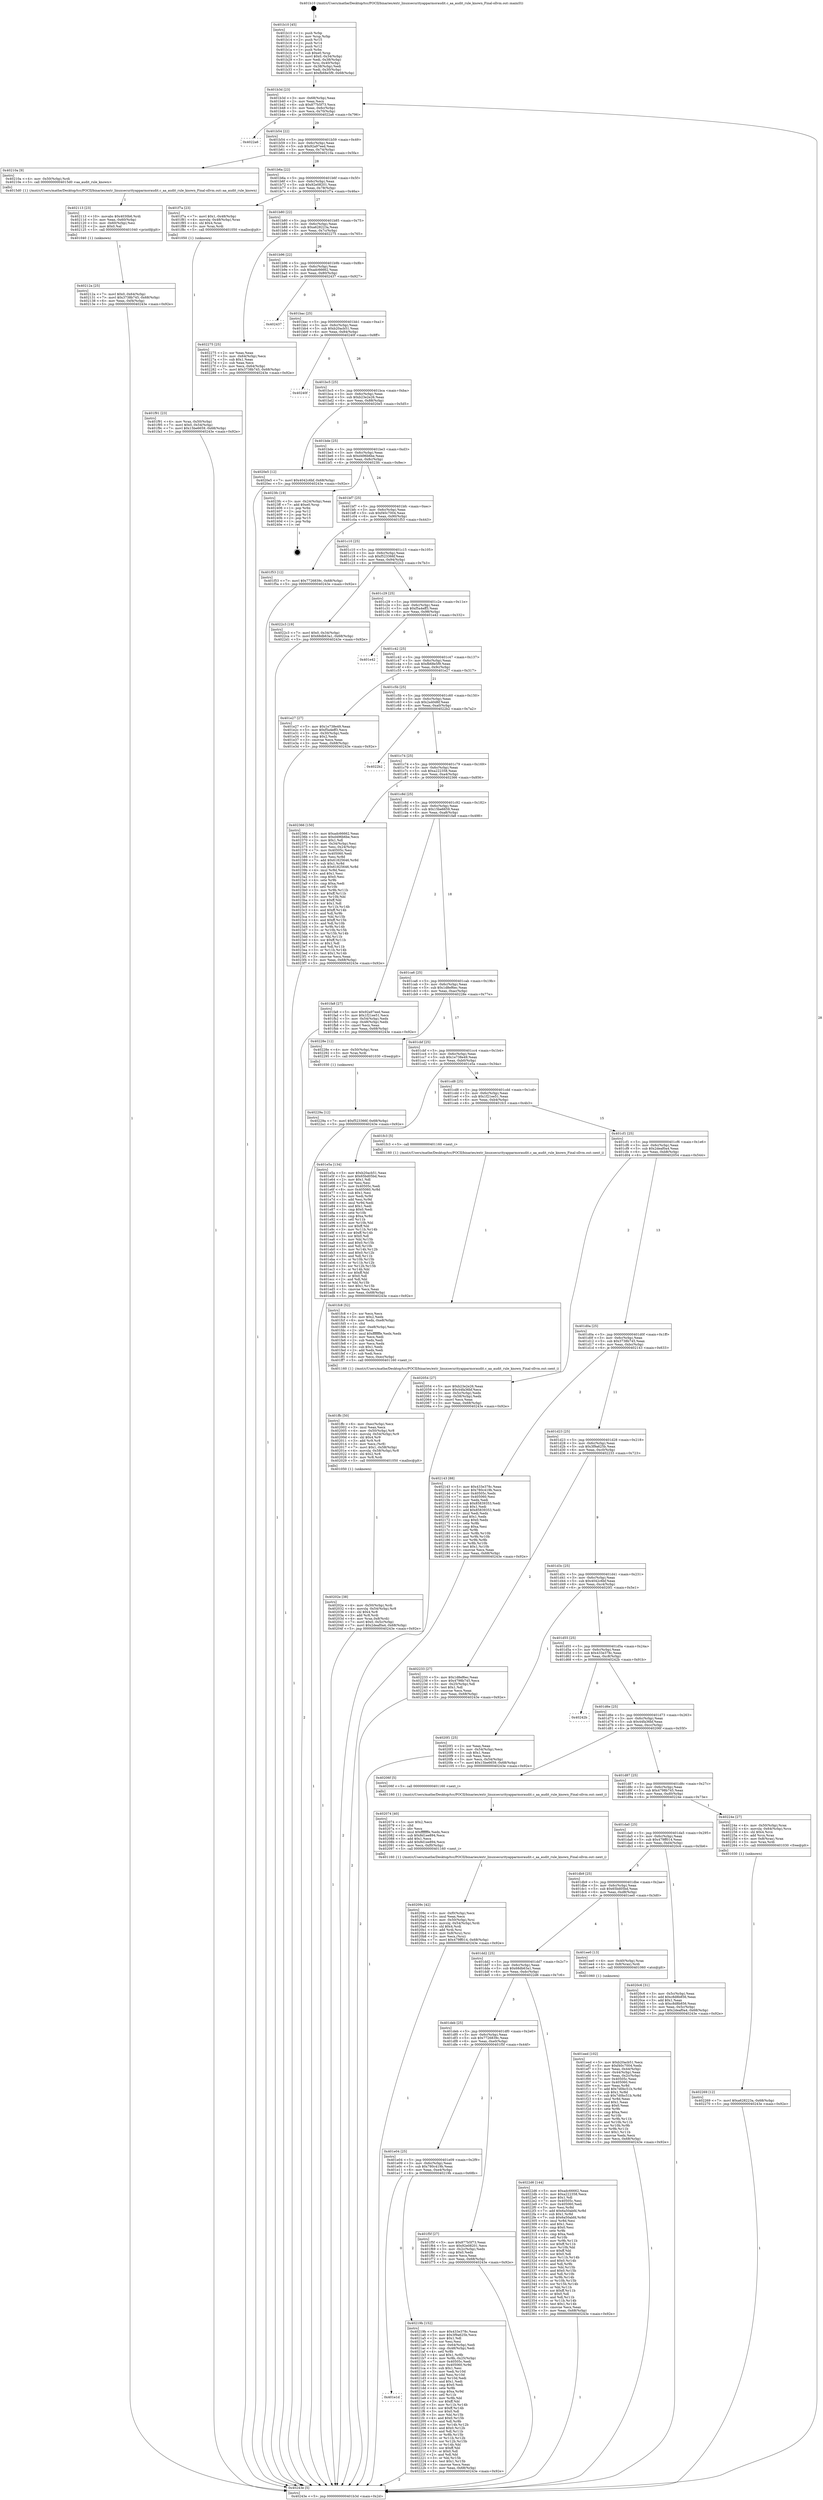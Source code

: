 digraph "0x401b10" {
  label = "0x401b10 (/mnt/c/Users/mathe/Desktop/tcc/POCII/binaries/extr_linuxsecurityapparmoraudit.c_aa_audit_rule_known_Final-ollvm.out::main(0))"
  labelloc = "t"
  node[shape=record]

  Entry [label="",width=0.3,height=0.3,shape=circle,fillcolor=black,style=filled]
  "0x401b3d" [label="{
     0x401b3d [23]\l
     | [instrs]\l
     &nbsp;&nbsp;0x401b3d \<+3\>: mov -0x68(%rbp),%eax\l
     &nbsp;&nbsp;0x401b40 \<+2\>: mov %eax,%ecx\l
     &nbsp;&nbsp;0x401b42 \<+6\>: sub $0x877b5f73,%ecx\l
     &nbsp;&nbsp;0x401b48 \<+3\>: mov %eax,-0x6c(%rbp)\l
     &nbsp;&nbsp;0x401b4b \<+3\>: mov %ecx,-0x70(%rbp)\l
     &nbsp;&nbsp;0x401b4e \<+6\>: je 00000000004022a6 \<main+0x796\>\l
  }"]
  "0x4022a6" [label="{
     0x4022a6\l
  }", style=dashed]
  "0x401b54" [label="{
     0x401b54 [22]\l
     | [instrs]\l
     &nbsp;&nbsp;0x401b54 \<+5\>: jmp 0000000000401b59 \<main+0x49\>\l
     &nbsp;&nbsp;0x401b59 \<+3\>: mov -0x6c(%rbp),%eax\l
     &nbsp;&nbsp;0x401b5c \<+5\>: sub $0x92a97eed,%eax\l
     &nbsp;&nbsp;0x401b61 \<+3\>: mov %eax,-0x74(%rbp)\l
     &nbsp;&nbsp;0x401b64 \<+6\>: je 000000000040210a \<main+0x5fa\>\l
  }"]
  Exit [label="",width=0.3,height=0.3,shape=circle,fillcolor=black,style=filled,peripheries=2]
  "0x40210a" [label="{
     0x40210a [9]\l
     | [instrs]\l
     &nbsp;&nbsp;0x40210a \<+4\>: mov -0x50(%rbp),%rdi\l
     &nbsp;&nbsp;0x40210e \<+5\>: call 00000000004015d0 \<aa_audit_rule_known\>\l
     | [calls]\l
     &nbsp;&nbsp;0x4015d0 \{1\} (/mnt/c/Users/mathe/Desktop/tcc/POCII/binaries/extr_linuxsecurityapparmoraudit.c_aa_audit_rule_known_Final-ollvm.out::aa_audit_rule_known)\l
  }"]
  "0x401b6a" [label="{
     0x401b6a [22]\l
     | [instrs]\l
     &nbsp;&nbsp;0x401b6a \<+5\>: jmp 0000000000401b6f \<main+0x5f\>\l
     &nbsp;&nbsp;0x401b6f \<+3\>: mov -0x6c(%rbp),%eax\l
     &nbsp;&nbsp;0x401b72 \<+5\>: sub $0x92e08201,%eax\l
     &nbsp;&nbsp;0x401b77 \<+3\>: mov %eax,-0x78(%rbp)\l
     &nbsp;&nbsp;0x401b7a \<+6\>: je 0000000000401f7a \<main+0x46a\>\l
  }"]
  "0x40229a" [label="{
     0x40229a [12]\l
     | [instrs]\l
     &nbsp;&nbsp;0x40229a \<+7\>: movl $0xf523366f,-0x68(%rbp)\l
     &nbsp;&nbsp;0x4022a1 \<+5\>: jmp 000000000040243e \<main+0x92e\>\l
  }"]
  "0x401f7a" [label="{
     0x401f7a [23]\l
     | [instrs]\l
     &nbsp;&nbsp;0x401f7a \<+7\>: movl $0x1,-0x48(%rbp)\l
     &nbsp;&nbsp;0x401f81 \<+4\>: movslq -0x48(%rbp),%rax\l
     &nbsp;&nbsp;0x401f85 \<+4\>: shl $0x4,%rax\l
     &nbsp;&nbsp;0x401f89 \<+3\>: mov %rax,%rdi\l
     &nbsp;&nbsp;0x401f8c \<+5\>: call 0000000000401050 \<malloc@plt\>\l
     | [calls]\l
     &nbsp;&nbsp;0x401050 \{1\} (unknown)\l
  }"]
  "0x401b80" [label="{
     0x401b80 [22]\l
     | [instrs]\l
     &nbsp;&nbsp;0x401b80 \<+5\>: jmp 0000000000401b85 \<main+0x75\>\l
     &nbsp;&nbsp;0x401b85 \<+3\>: mov -0x6c(%rbp),%eax\l
     &nbsp;&nbsp;0x401b88 \<+5\>: sub $0xa628223a,%eax\l
     &nbsp;&nbsp;0x401b8d \<+3\>: mov %eax,-0x7c(%rbp)\l
     &nbsp;&nbsp;0x401b90 \<+6\>: je 0000000000402275 \<main+0x765\>\l
  }"]
  "0x402269" [label="{
     0x402269 [12]\l
     | [instrs]\l
     &nbsp;&nbsp;0x402269 \<+7\>: movl $0xa628223a,-0x68(%rbp)\l
     &nbsp;&nbsp;0x402270 \<+5\>: jmp 000000000040243e \<main+0x92e\>\l
  }"]
  "0x402275" [label="{
     0x402275 [25]\l
     | [instrs]\l
     &nbsp;&nbsp;0x402275 \<+2\>: xor %eax,%eax\l
     &nbsp;&nbsp;0x402277 \<+3\>: mov -0x64(%rbp),%ecx\l
     &nbsp;&nbsp;0x40227a \<+3\>: sub $0x1,%eax\l
     &nbsp;&nbsp;0x40227d \<+2\>: sub %eax,%ecx\l
     &nbsp;&nbsp;0x40227f \<+3\>: mov %ecx,-0x64(%rbp)\l
     &nbsp;&nbsp;0x402282 \<+7\>: movl $0x3738b745,-0x68(%rbp)\l
     &nbsp;&nbsp;0x402289 \<+5\>: jmp 000000000040243e \<main+0x92e\>\l
  }"]
  "0x401b96" [label="{
     0x401b96 [22]\l
     | [instrs]\l
     &nbsp;&nbsp;0x401b96 \<+5\>: jmp 0000000000401b9b \<main+0x8b\>\l
     &nbsp;&nbsp;0x401b9b \<+3\>: mov -0x6c(%rbp),%eax\l
     &nbsp;&nbsp;0x401b9e \<+5\>: sub $0xadc66662,%eax\l
     &nbsp;&nbsp;0x401ba3 \<+3\>: mov %eax,-0x80(%rbp)\l
     &nbsp;&nbsp;0x401ba6 \<+6\>: je 0000000000402437 \<main+0x927\>\l
  }"]
  "0x401e1d" [label="{
     0x401e1d\l
  }", style=dashed]
  "0x402437" [label="{
     0x402437\l
  }", style=dashed]
  "0x401bac" [label="{
     0x401bac [25]\l
     | [instrs]\l
     &nbsp;&nbsp;0x401bac \<+5\>: jmp 0000000000401bb1 \<main+0xa1\>\l
     &nbsp;&nbsp;0x401bb1 \<+3\>: mov -0x6c(%rbp),%eax\l
     &nbsp;&nbsp;0x401bb4 \<+5\>: sub $0xb20acb51,%eax\l
     &nbsp;&nbsp;0x401bb9 \<+6\>: mov %eax,-0x84(%rbp)\l
     &nbsp;&nbsp;0x401bbf \<+6\>: je 000000000040240f \<main+0x8ff\>\l
  }"]
  "0x40219b" [label="{
     0x40219b [152]\l
     | [instrs]\l
     &nbsp;&nbsp;0x40219b \<+5\>: mov $0x433e378c,%eax\l
     &nbsp;&nbsp;0x4021a0 \<+5\>: mov $0x3f9a625b,%ecx\l
     &nbsp;&nbsp;0x4021a5 \<+2\>: mov $0x1,%dl\l
     &nbsp;&nbsp;0x4021a7 \<+2\>: xor %esi,%esi\l
     &nbsp;&nbsp;0x4021a9 \<+3\>: mov -0x64(%rbp),%edi\l
     &nbsp;&nbsp;0x4021ac \<+3\>: cmp -0x48(%rbp),%edi\l
     &nbsp;&nbsp;0x4021af \<+4\>: setl %r8b\l
     &nbsp;&nbsp;0x4021b3 \<+4\>: and $0x1,%r8b\l
     &nbsp;&nbsp;0x4021b7 \<+4\>: mov %r8b,-0x25(%rbp)\l
     &nbsp;&nbsp;0x4021bb \<+7\>: mov 0x40505c,%edi\l
     &nbsp;&nbsp;0x4021c2 \<+8\>: mov 0x405060,%r9d\l
     &nbsp;&nbsp;0x4021ca \<+3\>: sub $0x1,%esi\l
     &nbsp;&nbsp;0x4021cd \<+3\>: mov %edi,%r10d\l
     &nbsp;&nbsp;0x4021d0 \<+3\>: add %esi,%r10d\l
     &nbsp;&nbsp;0x4021d3 \<+4\>: imul %r10d,%edi\l
     &nbsp;&nbsp;0x4021d7 \<+3\>: and $0x1,%edi\l
     &nbsp;&nbsp;0x4021da \<+3\>: cmp $0x0,%edi\l
     &nbsp;&nbsp;0x4021dd \<+4\>: sete %r8b\l
     &nbsp;&nbsp;0x4021e1 \<+4\>: cmp $0xa,%r9d\l
     &nbsp;&nbsp;0x4021e5 \<+4\>: setl %r11b\l
     &nbsp;&nbsp;0x4021e9 \<+3\>: mov %r8b,%bl\l
     &nbsp;&nbsp;0x4021ec \<+3\>: xor $0xff,%bl\l
     &nbsp;&nbsp;0x4021ef \<+3\>: mov %r11b,%r14b\l
     &nbsp;&nbsp;0x4021f2 \<+4\>: xor $0xff,%r14b\l
     &nbsp;&nbsp;0x4021f6 \<+3\>: xor $0x0,%dl\l
     &nbsp;&nbsp;0x4021f9 \<+3\>: mov %bl,%r15b\l
     &nbsp;&nbsp;0x4021fc \<+4\>: and $0x0,%r15b\l
     &nbsp;&nbsp;0x402200 \<+3\>: and %dl,%r8b\l
     &nbsp;&nbsp;0x402203 \<+3\>: mov %r14b,%r12b\l
     &nbsp;&nbsp;0x402206 \<+4\>: and $0x0,%r12b\l
     &nbsp;&nbsp;0x40220a \<+3\>: and %dl,%r11b\l
     &nbsp;&nbsp;0x40220d \<+3\>: or %r8b,%r15b\l
     &nbsp;&nbsp;0x402210 \<+3\>: or %r11b,%r12b\l
     &nbsp;&nbsp;0x402213 \<+3\>: xor %r12b,%r15b\l
     &nbsp;&nbsp;0x402216 \<+3\>: or %r14b,%bl\l
     &nbsp;&nbsp;0x402219 \<+3\>: xor $0xff,%bl\l
     &nbsp;&nbsp;0x40221c \<+3\>: or $0x0,%dl\l
     &nbsp;&nbsp;0x40221f \<+2\>: and %dl,%bl\l
     &nbsp;&nbsp;0x402221 \<+3\>: or %bl,%r15b\l
     &nbsp;&nbsp;0x402224 \<+4\>: test $0x1,%r15b\l
     &nbsp;&nbsp;0x402228 \<+3\>: cmovne %ecx,%eax\l
     &nbsp;&nbsp;0x40222b \<+3\>: mov %eax,-0x68(%rbp)\l
     &nbsp;&nbsp;0x40222e \<+5\>: jmp 000000000040243e \<main+0x92e\>\l
  }"]
  "0x40240f" [label="{
     0x40240f\l
  }", style=dashed]
  "0x401bc5" [label="{
     0x401bc5 [25]\l
     | [instrs]\l
     &nbsp;&nbsp;0x401bc5 \<+5\>: jmp 0000000000401bca \<main+0xba\>\l
     &nbsp;&nbsp;0x401bca \<+3\>: mov -0x6c(%rbp),%eax\l
     &nbsp;&nbsp;0x401bcd \<+5\>: sub $0xb23e2e26,%eax\l
     &nbsp;&nbsp;0x401bd2 \<+6\>: mov %eax,-0x88(%rbp)\l
     &nbsp;&nbsp;0x401bd8 \<+6\>: je 00000000004020e5 \<main+0x5d5\>\l
  }"]
  "0x40212a" [label="{
     0x40212a [25]\l
     | [instrs]\l
     &nbsp;&nbsp;0x40212a \<+7\>: movl $0x0,-0x64(%rbp)\l
     &nbsp;&nbsp;0x402131 \<+7\>: movl $0x3738b745,-0x68(%rbp)\l
     &nbsp;&nbsp;0x402138 \<+6\>: mov %eax,-0xf4(%rbp)\l
     &nbsp;&nbsp;0x40213e \<+5\>: jmp 000000000040243e \<main+0x92e\>\l
  }"]
  "0x4020e5" [label="{
     0x4020e5 [12]\l
     | [instrs]\l
     &nbsp;&nbsp;0x4020e5 \<+7\>: movl $0x4042c6bf,-0x68(%rbp)\l
     &nbsp;&nbsp;0x4020ec \<+5\>: jmp 000000000040243e \<main+0x92e\>\l
  }"]
  "0x401bde" [label="{
     0x401bde [25]\l
     | [instrs]\l
     &nbsp;&nbsp;0x401bde \<+5\>: jmp 0000000000401be3 \<main+0xd3\>\l
     &nbsp;&nbsp;0x401be3 \<+3\>: mov -0x6c(%rbp),%eax\l
     &nbsp;&nbsp;0x401be6 \<+5\>: sub $0xd496b6be,%eax\l
     &nbsp;&nbsp;0x401beb \<+6\>: mov %eax,-0x8c(%rbp)\l
     &nbsp;&nbsp;0x401bf1 \<+6\>: je 00000000004023fc \<main+0x8ec\>\l
  }"]
  "0x402113" [label="{
     0x402113 [23]\l
     | [instrs]\l
     &nbsp;&nbsp;0x402113 \<+10\>: movabs $0x4030b6,%rdi\l
     &nbsp;&nbsp;0x40211d \<+3\>: mov %eax,-0x60(%rbp)\l
     &nbsp;&nbsp;0x402120 \<+3\>: mov -0x60(%rbp),%esi\l
     &nbsp;&nbsp;0x402123 \<+2\>: mov $0x0,%al\l
     &nbsp;&nbsp;0x402125 \<+5\>: call 0000000000401040 \<printf@plt\>\l
     | [calls]\l
     &nbsp;&nbsp;0x401040 \{1\} (unknown)\l
  }"]
  "0x4023fc" [label="{
     0x4023fc [19]\l
     | [instrs]\l
     &nbsp;&nbsp;0x4023fc \<+3\>: mov -0x24(%rbp),%eax\l
     &nbsp;&nbsp;0x4023ff \<+7\>: add $0xe0,%rsp\l
     &nbsp;&nbsp;0x402406 \<+1\>: pop %rbx\l
     &nbsp;&nbsp;0x402407 \<+2\>: pop %r12\l
     &nbsp;&nbsp;0x402409 \<+2\>: pop %r14\l
     &nbsp;&nbsp;0x40240b \<+2\>: pop %r15\l
     &nbsp;&nbsp;0x40240d \<+1\>: pop %rbp\l
     &nbsp;&nbsp;0x40240e \<+1\>: ret\l
  }"]
  "0x401bf7" [label="{
     0x401bf7 [25]\l
     | [instrs]\l
     &nbsp;&nbsp;0x401bf7 \<+5\>: jmp 0000000000401bfc \<main+0xec\>\l
     &nbsp;&nbsp;0x401bfc \<+3\>: mov -0x6c(%rbp),%eax\l
     &nbsp;&nbsp;0x401bff \<+5\>: sub $0xf40c7004,%eax\l
     &nbsp;&nbsp;0x401c04 \<+6\>: mov %eax,-0x90(%rbp)\l
     &nbsp;&nbsp;0x401c0a \<+6\>: je 0000000000401f53 \<main+0x443\>\l
  }"]
  "0x40209c" [label="{
     0x40209c [42]\l
     | [instrs]\l
     &nbsp;&nbsp;0x40209c \<+6\>: mov -0xf0(%rbp),%ecx\l
     &nbsp;&nbsp;0x4020a2 \<+3\>: imul %eax,%ecx\l
     &nbsp;&nbsp;0x4020a5 \<+4\>: mov -0x50(%rbp),%rsi\l
     &nbsp;&nbsp;0x4020a9 \<+4\>: movslq -0x54(%rbp),%rdi\l
     &nbsp;&nbsp;0x4020ad \<+4\>: shl $0x4,%rdi\l
     &nbsp;&nbsp;0x4020b1 \<+3\>: add %rdi,%rsi\l
     &nbsp;&nbsp;0x4020b4 \<+4\>: mov 0x8(%rsi),%rsi\l
     &nbsp;&nbsp;0x4020b8 \<+2\>: mov %ecx,(%rsi)\l
     &nbsp;&nbsp;0x4020ba \<+7\>: movl $0x479ff014,-0x68(%rbp)\l
     &nbsp;&nbsp;0x4020c1 \<+5\>: jmp 000000000040243e \<main+0x92e\>\l
  }"]
  "0x401f53" [label="{
     0x401f53 [12]\l
     | [instrs]\l
     &nbsp;&nbsp;0x401f53 \<+7\>: movl $0x7726839c,-0x68(%rbp)\l
     &nbsp;&nbsp;0x401f5a \<+5\>: jmp 000000000040243e \<main+0x92e\>\l
  }"]
  "0x401c10" [label="{
     0x401c10 [25]\l
     | [instrs]\l
     &nbsp;&nbsp;0x401c10 \<+5\>: jmp 0000000000401c15 \<main+0x105\>\l
     &nbsp;&nbsp;0x401c15 \<+3\>: mov -0x6c(%rbp),%eax\l
     &nbsp;&nbsp;0x401c18 \<+5\>: sub $0xf523366f,%eax\l
     &nbsp;&nbsp;0x401c1d \<+6\>: mov %eax,-0x94(%rbp)\l
     &nbsp;&nbsp;0x401c23 \<+6\>: je 00000000004022c3 \<main+0x7b3\>\l
  }"]
  "0x402074" [label="{
     0x402074 [40]\l
     | [instrs]\l
     &nbsp;&nbsp;0x402074 \<+5\>: mov $0x2,%ecx\l
     &nbsp;&nbsp;0x402079 \<+1\>: cltd\l
     &nbsp;&nbsp;0x40207a \<+2\>: idiv %ecx\l
     &nbsp;&nbsp;0x40207c \<+6\>: imul $0xfffffffe,%edx,%ecx\l
     &nbsp;&nbsp;0x402082 \<+6\>: sub $0x8d1ee894,%ecx\l
     &nbsp;&nbsp;0x402088 \<+3\>: add $0x1,%ecx\l
     &nbsp;&nbsp;0x40208b \<+6\>: add $0x8d1ee894,%ecx\l
     &nbsp;&nbsp;0x402091 \<+6\>: mov %ecx,-0xf0(%rbp)\l
     &nbsp;&nbsp;0x402097 \<+5\>: call 0000000000401160 \<next_i\>\l
     | [calls]\l
     &nbsp;&nbsp;0x401160 \{1\} (/mnt/c/Users/mathe/Desktop/tcc/POCII/binaries/extr_linuxsecurityapparmoraudit.c_aa_audit_rule_known_Final-ollvm.out::next_i)\l
  }"]
  "0x4022c3" [label="{
     0x4022c3 [19]\l
     | [instrs]\l
     &nbsp;&nbsp;0x4022c3 \<+7\>: movl $0x0,-0x34(%rbp)\l
     &nbsp;&nbsp;0x4022ca \<+7\>: movl $0x68db63a1,-0x68(%rbp)\l
     &nbsp;&nbsp;0x4022d1 \<+5\>: jmp 000000000040243e \<main+0x92e\>\l
  }"]
  "0x401c29" [label="{
     0x401c29 [25]\l
     | [instrs]\l
     &nbsp;&nbsp;0x401c29 \<+5\>: jmp 0000000000401c2e \<main+0x11e\>\l
     &nbsp;&nbsp;0x401c2e \<+3\>: mov -0x6c(%rbp),%eax\l
     &nbsp;&nbsp;0x401c31 \<+5\>: sub $0xf5a4eff3,%eax\l
     &nbsp;&nbsp;0x401c36 \<+6\>: mov %eax,-0x98(%rbp)\l
     &nbsp;&nbsp;0x401c3c \<+6\>: je 0000000000401e42 \<main+0x332\>\l
  }"]
  "0x40202e" [label="{
     0x40202e [38]\l
     | [instrs]\l
     &nbsp;&nbsp;0x40202e \<+4\>: mov -0x50(%rbp),%rdi\l
     &nbsp;&nbsp;0x402032 \<+4\>: movslq -0x54(%rbp),%r8\l
     &nbsp;&nbsp;0x402036 \<+4\>: shl $0x4,%r8\l
     &nbsp;&nbsp;0x40203a \<+3\>: add %r8,%rdi\l
     &nbsp;&nbsp;0x40203d \<+4\>: mov %rax,0x8(%rdi)\l
     &nbsp;&nbsp;0x402041 \<+7\>: movl $0x0,-0x5c(%rbp)\l
     &nbsp;&nbsp;0x402048 \<+7\>: movl $0x2deaf0a4,-0x68(%rbp)\l
     &nbsp;&nbsp;0x40204f \<+5\>: jmp 000000000040243e \<main+0x92e\>\l
  }"]
  "0x401e42" [label="{
     0x401e42\l
  }", style=dashed]
  "0x401c42" [label="{
     0x401c42 [25]\l
     | [instrs]\l
     &nbsp;&nbsp;0x401c42 \<+5\>: jmp 0000000000401c47 \<main+0x137\>\l
     &nbsp;&nbsp;0x401c47 \<+3\>: mov -0x6c(%rbp),%eax\l
     &nbsp;&nbsp;0x401c4a \<+5\>: sub $0xfb68e5f9,%eax\l
     &nbsp;&nbsp;0x401c4f \<+6\>: mov %eax,-0x9c(%rbp)\l
     &nbsp;&nbsp;0x401c55 \<+6\>: je 0000000000401e27 \<main+0x317\>\l
  }"]
  "0x401ffc" [label="{
     0x401ffc [50]\l
     | [instrs]\l
     &nbsp;&nbsp;0x401ffc \<+6\>: mov -0xec(%rbp),%ecx\l
     &nbsp;&nbsp;0x402002 \<+3\>: imul %eax,%ecx\l
     &nbsp;&nbsp;0x402005 \<+4\>: mov -0x50(%rbp),%r8\l
     &nbsp;&nbsp;0x402009 \<+4\>: movslq -0x54(%rbp),%r9\l
     &nbsp;&nbsp;0x40200d \<+4\>: shl $0x4,%r9\l
     &nbsp;&nbsp;0x402011 \<+3\>: add %r9,%r8\l
     &nbsp;&nbsp;0x402014 \<+3\>: mov %ecx,(%r8)\l
     &nbsp;&nbsp;0x402017 \<+7\>: movl $0x1,-0x58(%rbp)\l
     &nbsp;&nbsp;0x40201e \<+4\>: movslq -0x58(%rbp),%r8\l
     &nbsp;&nbsp;0x402022 \<+4\>: shl $0x2,%r8\l
     &nbsp;&nbsp;0x402026 \<+3\>: mov %r8,%rdi\l
     &nbsp;&nbsp;0x402029 \<+5\>: call 0000000000401050 \<malloc@plt\>\l
     | [calls]\l
     &nbsp;&nbsp;0x401050 \{1\} (unknown)\l
  }"]
  "0x401e27" [label="{
     0x401e27 [27]\l
     | [instrs]\l
     &nbsp;&nbsp;0x401e27 \<+5\>: mov $0x1e738e49,%eax\l
     &nbsp;&nbsp;0x401e2c \<+5\>: mov $0xf5a4eff3,%ecx\l
     &nbsp;&nbsp;0x401e31 \<+3\>: mov -0x30(%rbp),%edx\l
     &nbsp;&nbsp;0x401e34 \<+3\>: cmp $0x2,%edx\l
     &nbsp;&nbsp;0x401e37 \<+3\>: cmovne %ecx,%eax\l
     &nbsp;&nbsp;0x401e3a \<+3\>: mov %eax,-0x68(%rbp)\l
     &nbsp;&nbsp;0x401e3d \<+5\>: jmp 000000000040243e \<main+0x92e\>\l
  }"]
  "0x401c5b" [label="{
     0x401c5b [25]\l
     | [instrs]\l
     &nbsp;&nbsp;0x401c5b \<+5\>: jmp 0000000000401c60 \<main+0x150\>\l
     &nbsp;&nbsp;0x401c60 \<+3\>: mov -0x6c(%rbp),%eax\l
     &nbsp;&nbsp;0x401c63 \<+5\>: sub $0x2a40d6f,%eax\l
     &nbsp;&nbsp;0x401c68 \<+6\>: mov %eax,-0xa0(%rbp)\l
     &nbsp;&nbsp;0x401c6e \<+6\>: je 00000000004022b2 \<main+0x7a2\>\l
  }"]
  "0x40243e" [label="{
     0x40243e [5]\l
     | [instrs]\l
     &nbsp;&nbsp;0x40243e \<+5\>: jmp 0000000000401b3d \<main+0x2d\>\l
  }"]
  "0x401b10" [label="{
     0x401b10 [45]\l
     | [instrs]\l
     &nbsp;&nbsp;0x401b10 \<+1\>: push %rbp\l
     &nbsp;&nbsp;0x401b11 \<+3\>: mov %rsp,%rbp\l
     &nbsp;&nbsp;0x401b14 \<+2\>: push %r15\l
     &nbsp;&nbsp;0x401b16 \<+2\>: push %r14\l
     &nbsp;&nbsp;0x401b18 \<+2\>: push %r12\l
     &nbsp;&nbsp;0x401b1a \<+1\>: push %rbx\l
     &nbsp;&nbsp;0x401b1b \<+7\>: sub $0xe0,%rsp\l
     &nbsp;&nbsp;0x401b22 \<+7\>: movl $0x0,-0x34(%rbp)\l
     &nbsp;&nbsp;0x401b29 \<+3\>: mov %edi,-0x38(%rbp)\l
     &nbsp;&nbsp;0x401b2c \<+4\>: mov %rsi,-0x40(%rbp)\l
     &nbsp;&nbsp;0x401b30 \<+3\>: mov -0x38(%rbp),%edi\l
     &nbsp;&nbsp;0x401b33 \<+3\>: mov %edi,-0x30(%rbp)\l
     &nbsp;&nbsp;0x401b36 \<+7\>: movl $0xfb68e5f9,-0x68(%rbp)\l
  }"]
  "0x401fc8" [label="{
     0x401fc8 [52]\l
     | [instrs]\l
     &nbsp;&nbsp;0x401fc8 \<+2\>: xor %ecx,%ecx\l
     &nbsp;&nbsp;0x401fca \<+5\>: mov $0x2,%edx\l
     &nbsp;&nbsp;0x401fcf \<+6\>: mov %edx,-0xe8(%rbp)\l
     &nbsp;&nbsp;0x401fd5 \<+1\>: cltd\l
     &nbsp;&nbsp;0x401fd6 \<+6\>: mov -0xe8(%rbp),%esi\l
     &nbsp;&nbsp;0x401fdc \<+2\>: idiv %esi\l
     &nbsp;&nbsp;0x401fde \<+6\>: imul $0xfffffffe,%edx,%edx\l
     &nbsp;&nbsp;0x401fe4 \<+2\>: mov %ecx,%edi\l
     &nbsp;&nbsp;0x401fe6 \<+2\>: sub %edx,%edi\l
     &nbsp;&nbsp;0x401fe8 \<+2\>: mov %ecx,%edx\l
     &nbsp;&nbsp;0x401fea \<+3\>: sub $0x1,%edx\l
     &nbsp;&nbsp;0x401fed \<+2\>: add %edx,%edi\l
     &nbsp;&nbsp;0x401fef \<+2\>: sub %edi,%ecx\l
     &nbsp;&nbsp;0x401ff1 \<+6\>: mov %ecx,-0xec(%rbp)\l
     &nbsp;&nbsp;0x401ff7 \<+5\>: call 0000000000401160 \<next_i\>\l
     | [calls]\l
     &nbsp;&nbsp;0x401160 \{1\} (/mnt/c/Users/mathe/Desktop/tcc/POCII/binaries/extr_linuxsecurityapparmoraudit.c_aa_audit_rule_known_Final-ollvm.out::next_i)\l
  }"]
  "0x4022b2" [label="{
     0x4022b2\l
  }", style=dashed]
  "0x401c74" [label="{
     0x401c74 [25]\l
     | [instrs]\l
     &nbsp;&nbsp;0x401c74 \<+5\>: jmp 0000000000401c79 \<main+0x169\>\l
     &nbsp;&nbsp;0x401c79 \<+3\>: mov -0x6c(%rbp),%eax\l
     &nbsp;&nbsp;0x401c7c \<+5\>: sub $0xa222358,%eax\l
     &nbsp;&nbsp;0x401c81 \<+6\>: mov %eax,-0xa4(%rbp)\l
     &nbsp;&nbsp;0x401c87 \<+6\>: je 0000000000402366 \<main+0x856\>\l
  }"]
  "0x401f91" [label="{
     0x401f91 [23]\l
     | [instrs]\l
     &nbsp;&nbsp;0x401f91 \<+4\>: mov %rax,-0x50(%rbp)\l
     &nbsp;&nbsp;0x401f95 \<+7\>: movl $0x0,-0x54(%rbp)\l
     &nbsp;&nbsp;0x401f9c \<+7\>: movl $0x15be6659,-0x68(%rbp)\l
     &nbsp;&nbsp;0x401fa3 \<+5\>: jmp 000000000040243e \<main+0x92e\>\l
  }"]
  "0x402366" [label="{
     0x402366 [150]\l
     | [instrs]\l
     &nbsp;&nbsp;0x402366 \<+5\>: mov $0xadc66662,%eax\l
     &nbsp;&nbsp;0x40236b \<+5\>: mov $0xd496b6be,%ecx\l
     &nbsp;&nbsp;0x402370 \<+2\>: mov $0x1,%dl\l
     &nbsp;&nbsp;0x402372 \<+3\>: mov -0x34(%rbp),%esi\l
     &nbsp;&nbsp;0x402375 \<+3\>: mov %esi,-0x24(%rbp)\l
     &nbsp;&nbsp;0x402378 \<+7\>: mov 0x40505c,%esi\l
     &nbsp;&nbsp;0x40237f \<+7\>: mov 0x405060,%edi\l
     &nbsp;&nbsp;0x402386 \<+3\>: mov %esi,%r8d\l
     &nbsp;&nbsp;0x402389 \<+7\>: add $0x61825646,%r8d\l
     &nbsp;&nbsp;0x402390 \<+4\>: sub $0x1,%r8d\l
     &nbsp;&nbsp;0x402394 \<+7\>: sub $0x61825646,%r8d\l
     &nbsp;&nbsp;0x40239b \<+4\>: imul %r8d,%esi\l
     &nbsp;&nbsp;0x40239f \<+3\>: and $0x1,%esi\l
     &nbsp;&nbsp;0x4023a2 \<+3\>: cmp $0x0,%esi\l
     &nbsp;&nbsp;0x4023a5 \<+4\>: sete %r9b\l
     &nbsp;&nbsp;0x4023a9 \<+3\>: cmp $0xa,%edi\l
     &nbsp;&nbsp;0x4023ac \<+4\>: setl %r10b\l
     &nbsp;&nbsp;0x4023b0 \<+3\>: mov %r9b,%r11b\l
     &nbsp;&nbsp;0x4023b3 \<+4\>: xor $0xff,%r11b\l
     &nbsp;&nbsp;0x4023b7 \<+3\>: mov %r10b,%bl\l
     &nbsp;&nbsp;0x4023ba \<+3\>: xor $0xff,%bl\l
     &nbsp;&nbsp;0x4023bd \<+3\>: xor $0x1,%dl\l
     &nbsp;&nbsp;0x4023c0 \<+3\>: mov %r11b,%r14b\l
     &nbsp;&nbsp;0x4023c3 \<+4\>: and $0xff,%r14b\l
     &nbsp;&nbsp;0x4023c7 \<+3\>: and %dl,%r9b\l
     &nbsp;&nbsp;0x4023ca \<+3\>: mov %bl,%r15b\l
     &nbsp;&nbsp;0x4023cd \<+4\>: and $0xff,%r15b\l
     &nbsp;&nbsp;0x4023d1 \<+3\>: and %dl,%r10b\l
     &nbsp;&nbsp;0x4023d4 \<+3\>: or %r9b,%r14b\l
     &nbsp;&nbsp;0x4023d7 \<+3\>: or %r10b,%r15b\l
     &nbsp;&nbsp;0x4023da \<+3\>: xor %r15b,%r14b\l
     &nbsp;&nbsp;0x4023dd \<+3\>: or %bl,%r11b\l
     &nbsp;&nbsp;0x4023e0 \<+4\>: xor $0xff,%r11b\l
     &nbsp;&nbsp;0x4023e4 \<+3\>: or $0x1,%dl\l
     &nbsp;&nbsp;0x4023e7 \<+3\>: and %dl,%r11b\l
     &nbsp;&nbsp;0x4023ea \<+3\>: or %r11b,%r14b\l
     &nbsp;&nbsp;0x4023ed \<+4\>: test $0x1,%r14b\l
     &nbsp;&nbsp;0x4023f1 \<+3\>: cmovne %ecx,%eax\l
     &nbsp;&nbsp;0x4023f4 \<+3\>: mov %eax,-0x68(%rbp)\l
     &nbsp;&nbsp;0x4023f7 \<+5\>: jmp 000000000040243e \<main+0x92e\>\l
  }"]
  "0x401c8d" [label="{
     0x401c8d [25]\l
     | [instrs]\l
     &nbsp;&nbsp;0x401c8d \<+5\>: jmp 0000000000401c92 \<main+0x182\>\l
     &nbsp;&nbsp;0x401c92 \<+3\>: mov -0x6c(%rbp),%eax\l
     &nbsp;&nbsp;0x401c95 \<+5\>: sub $0x15be6659,%eax\l
     &nbsp;&nbsp;0x401c9a \<+6\>: mov %eax,-0xa8(%rbp)\l
     &nbsp;&nbsp;0x401ca0 \<+6\>: je 0000000000401fa8 \<main+0x498\>\l
  }"]
  "0x401e04" [label="{
     0x401e04 [25]\l
     | [instrs]\l
     &nbsp;&nbsp;0x401e04 \<+5\>: jmp 0000000000401e09 \<main+0x2f9\>\l
     &nbsp;&nbsp;0x401e09 \<+3\>: mov -0x6c(%rbp),%eax\l
     &nbsp;&nbsp;0x401e0c \<+5\>: sub $0x780c419b,%eax\l
     &nbsp;&nbsp;0x401e11 \<+6\>: mov %eax,-0xe4(%rbp)\l
     &nbsp;&nbsp;0x401e17 \<+6\>: je 000000000040219b \<main+0x68b\>\l
  }"]
  "0x401fa8" [label="{
     0x401fa8 [27]\l
     | [instrs]\l
     &nbsp;&nbsp;0x401fa8 \<+5\>: mov $0x92a97eed,%eax\l
     &nbsp;&nbsp;0x401fad \<+5\>: mov $0x1f21ee51,%ecx\l
     &nbsp;&nbsp;0x401fb2 \<+3\>: mov -0x54(%rbp),%edx\l
     &nbsp;&nbsp;0x401fb5 \<+3\>: cmp -0x48(%rbp),%edx\l
     &nbsp;&nbsp;0x401fb8 \<+3\>: cmovl %ecx,%eax\l
     &nbsp;&nbsp;0x401fbb \<+3\>: mov %eax,-0x68(%rbp)\l
     &nbsp;&nbsp;0x401fbe \<+5\>: jmp 000000000040243e \<main+0x92e\>\l
  }"]
  "0x401ca6" [label="{
     0x401ca6 [25]\l
     | [instrs]\l
     &nbsp;&nbsp;0x401ca6 \<+5\>: jmp 0000000000401cab \<main+0x19b\>\l
     &nbsp;&nbsp;0x401cab \<+3\>: mov -0x6c(%rbp),%eax\l
     &nbsp;&nbsp;0x401cae \<+5\>: sub $0x1d8ef6ec,%eax\l
     &nbsp;&nbsp;0x401cb3 \<+6\>: mov %eax,-0xac(%rbp)\l
     &nbsp;&nbsp;0x401cb9 \<+6\>: je 000000000040228e \<main+0x77e\>\l
  }"]
  "0x401f5f" [label="{
     0x401f5f [27]\l
     | [instrs]\l
     &nbsp;&nbsp;0x401f5f \<+5\>: mov $0x877b5f73,%eax\l
     &nbsp;&nbsp;0x401f64 \<+5\>: mov $0x92e08201,%ecx\l
     &nbsp;&nbsp;0x401f69 \<+3\>: mov -0x2c(%rbp),%edx\l
     &nbsp;&nbsp;0x401f6c \<+3\>: cmp $0x0,%edx\l
     &nbsp;&nbsp;0x401f6f \<+3\>: cmove %ecx,%eax\l
     &nbsp;&nbsp;0x401f72 \<+3\>: mov %eax,-0x68(%rbp)\l
     &nbsp;&nbsp;0x401f75 \<+5\>: jmp 000000000040243e \<main+0x92e\>\l
  }"]
  "0x40228e" [label="{
     0x40228e [12]\l
     | [instrs]\l
     &nbsp;&nbsp;0x40228e \<+4\>: mov -0x50(%rbp),%rax\l
     &nbsp;&nbsp;0x402292 \<+3\>: mov %rax,%rdi\l
     &nbsp;&nbsp;0x402295 \<+5\>: call 0000000000401030 \<free@plt\>\l
     | [calls]\l
     &nbsp;&nbsp;0x401030 \{1\} (unknown)\l
  }"]
  "0x401cbf" [label="{
     0x401cbf [25]\l
     | [instrs]\l
     &nbsp;&nbsp;0x401cbf \<+5\>: jmp 0000000000401cc4 \<main+0x1b4\>\l
     &nbsp;&nbsp;0x401cc4 \<+3\>: mov -0x6c(%rbp),%eax\l
     &nbsp;&nbsp;0x401cc7 \<+5\>: sub $0x1e738e49,%eax\l
     &nbsp;&nbsp;0x401ccc \<+6\>: mov %eax,-0xb0(%rbp)\l
     &nbsp;&nbsp;0x401cd2 \<+6\>: je 0000000000401e5a \<main+0x34a\>\l
  }"]
  "0x401deb" [label="{
     0x401deb [25]\l
     | [instrs]\l
     &nbsp;&nbsp;0x401deb \<+5\>: jmp 0000000000401df0 \<main+0x2e0\>\l
     &nbsp;&nbsp;0x401df0 \<+3\>: mov -0x6c(%rbp),%eax\l
     &nbsp;&nbsp;0x401df3 \<+5\>: sub $0x7726839c,%eax\l
     &nbsp;&nbsp;0x401df8 \<+6\>: mov %eax,-0xe0(%rbp)\l
     &nbsp;&nbsp;0x401dfe \<+6\>: je 0000000000401f5f \<main+0x44f\>\l
  }"]
  "0x401e5a" [label="{
     0x401e5a [134]\l
     | [instrs]\l
     &nbsp;&nbsp;0x401e5a \<+5\>: mov $0xb20acb51,%eax\l
     &nbsp;&nbsp;0x401e5f \<+5\>: mov $0x65bd05bd,%ecx\l
     &nbsp;&nbsp;0x401e64 \<+2\>: mov $0x1,%dl\l
     &nbsp;&nbsp;0x401e66 \<+2\>: xor %esi,%esi\l
     &nbsp;&nbsp;0x401e68 \<+7\>: mov 0x40505c,%edi\l
     &nbsp;&nbsp;0x401e6f \<+8\>: mov 0x405060,%r8d\l
     &nbsp;&nbsp;0x401e77 \<+3\>: sub $0x1,%esi\l
     &nbsp;&nbsp;0x401e7a \<+3\>: mov %edi,%r9d\l
     &nbsp;&nbsp;0x401e7d \<+3\>: add %esi,%r9d\l
     &nbsp;&nbsp;0x401e80 \<+4\>: imul %r9d,%edi\l
     &nbsp;&nbsp;0x401e84 \<+3\>: and $0x1,%edi\l
     &nbsp;&nbsp;0x401e87 \<+3\>: cmp $0x0,%edi\l
     &nbsp;&nbsp;0x401e8a \<+4\>: sete %r10b\l
     &nbsp;&nbsp;0x401e8e \<+4\>: cmp $0xa,%r8d\l
     &nbsp;&nbsp;0x401e92 \<+4\>: setl %r11b\l
     &nbsp;&nbsp;0x401e96 \<+3\>: mov %r10b,%bl\l
     &nbsp;&nbsp;0x401e99 \<+3\>: xor $0xff,%bl\l
     &nbsp;&nbsp;0x401e9c \<+3\>: mov %r11b,%r14b\l
     &nbsp;&nbsp;0x401e9f \<+4\>: xor $0xff,%r14b\l
     &nbsp;&nbsp;0x401ea3 \<+3\>: xor $0x0,%dl\l
     &nbsp;&nbsp;0x401ea6 \<+3\>: mov %bl,%r15b\l
     &nbsp;&nbsp;0x401ea9 \<+4\>: and $0x0,%r15b\l
     &nbsp;&nbsp;0x401ead \<+3\>: and %dl,%r10b\l
     &nbsp;&nbsp;0x401eb0 \<+3\>: mov %r14b,%r12b\l
     &nbsp;&nbsp;0x401eb3 \<+4\>: and $0x0,%r12b\l
     &nbsp;&nbsp;0x401eb7 \<+3\>: and %dl,%r11b\l
     &nbsp;&nbsp;0x401eba \<+3\>: or %r10b,%r15b\l
     &nbsp;&nbsp;0x401ebd \<+3\>: or %r11b,%r12b\l
     &nbsp;&nbsp;0x401ec0 \<+3\>: xor %r12b,%r15b\l
     &nbsp;&nbsp;0x401ec3 \<+3\>: or %r14b,%bl\l
     &nbsp;&nbsp;0x401ec6 \<+3\>: xor $0xff,%bl\l
     &nbsp;&nbsp;0x401ec9 \<+3\>: or $0x0,%dl\l
     &nbsp;&nbsp;0x401ecc \<+2\>: and %dl,%bl\l
     &nbsp;&nbsp;0x401ece \<+3\>: or %bl,%r15b\l
     &nbsp;&nbsp;0x401ed1 \<+4\>: test $0x1,%r15b\l
     &nbsp;&nbsp;0x401ed5 \<+3\>: cmovne %ecx,%eax\l
     &nbsp;&nbsp;0x401ed8 \<+3\>: mov %eax,-0x68(%rbp)\l
     &nbsp;&nbsp;0x401edb \<+5\>: jmp 000000000040243e \<main+0x92e\>\l
  }"]
  "0x401cd8" [label="{
     0x401cd8 [25]\l
     | [instrs]\l
     &nbsp;&nbsp;0x401cd8 \<+5\>: jmp 0000000000401cdd \<main+0x1cd\>\l
     &nbsp;&nbsp;0x401cdd \<+3\>: mov -0x6c(%rbp),%eax\l
     &nbsp;&nbsp;0x401ce0 \<+5\>: sub $0x1f21ee51,%eax\l
     &nbsp;&nbsp;0x401ce5 \<+6\>: mov %eax,-0xb4(%rbp)\l
     &nbsp;&nbsp;0x401ceb \<+6\>: je 0000000000401fc3 \<main+0x4b3\>\l
  }"]
  "0x4022d6" [label="{
     0x4022d6 [144]\l
     | [instrs]\l
     &nbsp;&nbsp;0x4022d6 \<+5\>: mov $0xadc66662,%eax\l
     &nbsp;&nbsp;0x4022db \<+5\>: mov $0xa222358,%ecx\l
     &nbsp;&nbsp;0x4022e0 \<+2\>: mov $0x1,%dl\l
     &nbsp;&nbsp;0x4022e2 \<+7\>: mov 0x40505c,%esi\l
     &nbsp;&nbsp;0x4022e9 \<+7\>: mov 0x405060,%edi\l
     &nbsp;&nbsp;0x4022f0 \<+3\>: mov %esi,%r8d\l
     &nbsp;&nbsp;0x4022f3 \<+7\>: add $0x6a50abfd,%r8d\l
     &nbsp;&nbsp;0x4022fa \<+4\>: sub $0x1,%r8d\l
     &nbsp;&nbsp;0x4022fe \<+7\>: sub $0x6a50abfd,%r8d\l
     &nbsp;&nbsp;0x402305 \<+4\>: imul %r8d,%esi\l
     &nbsp;&nbsp;0x402309 \<+3\>: and $0x1,%esi\l
     &nbsp;&nbsp;0x40230c \<+3\>: cmp $0x0,%esi\l
     &nbsp;&nbsp;0x40230f \<+4\>: sete %r9b\l
     &nbsp;&nbsp;0x402313 \<+3\>: cmp $0xa,%edi\l
     &nbsp;&nbsp;0x402316 \<+4\>: setl %r10b\l
     &nbsp;&nbsp;0x40231a \<+3\>: mov %r9b,%r11b\l
     &nbsp;&nbsp;0x40231d \<+4\>: xor $0xff,%r11b\l
     &nbsp;&nbsp;0x402321 \<+3\>: mov %r10b,%bl\l
     &nbsp;&nbsp;0x402324 \<+3\>: xor $0xff,%bl\l
     &nbsp;&nbsp;0x402327 \<+3\>: xor $0x0,%dl\l
     &nbsp;&nbsp;0x40232a \<+3\>: mov %r11b,%r14b\l
     &nbsp;&nbsp;0x40232d \<+4\>: and $0x0,%r14b\l
     &nbsp;&nbsp;0x402331 \<+3\>: and %dl,%r9b\l
     &nbsp;&nbsp;0x402334 \<+3\>: mov %bl,%r15b\l
     &nbsp;&nbsp;0x402337 \<+4\>: and $0x0,%r15b\l
     &nbsp;&nbsp;0x40233b \<+3\>: and %dl,%r10b\l
     &nbsp;&nbsp;0x40233e \<+3\>: or %r9b,%r14b\l
     &nbsp;&nbsp;0x402341 \<+3\>: or %r10b,%r15b\l
     &nbsp;&nbsp;0x402344 \<+3\>: xor %r15b,%r14b\l
     &nbsp;&nbsp;0x402347 \<+3\>: or %bl,%r11b\l
     &nbsp;&nbsp;0x40234a \<+4\>: xor $0xff,%r11b\l
     &nbsp;&nbsp;0x40234e \<+3\>: or $0x0,%dl\l
     &nbsp;&nbsp;0x402351 \<+3\>: and %dl,%r11b\l
     &nbsp;&nbsp;0x402354 \<+3\>: or %r11b,%r14b\l
     &nbsp;&nbsp;0x402357 \<+4\>: test $0x1,%r14b\l
     &nbsp;&nbsp;0x40235b \<+3\>: cmovne %ecx,%eax\l
     &nbsp;&nbsp;0x40235e \<+3\>: mov %eax,-0x68(%rbp)\l
     &nbsp;&nbsp;0x402361 \<+5\>: jmp 000000000040243e \<main+0x92e\>\l
  }"]
  "0x401fc3" [label="{
     0x401fc3 [5]\l
     | [instrs]\l
     &nbsp;&nbsp;0x401fc3 \<+5\>: call 0000000000401160 \<next_i\>\l
     | [calls]\l
     &nbsp;&nbsp;0x401160 \{1\} (/mnt/c/Users/mathe/Desktop/tcc/POCII/binaries/extr_linuxsecurityapparmoraudit.c_aa_audit_rule_known_Final-ollvm.out::next_i)\l
  }"]
  "0x401cf1" [label="{
     0x401cf1 [25]\l
     | [instrs]\l
     &nbsp;&nbsp;0x401cf1 \<+5\>: jmp 0000000000401cf6 \<main+0x1e6\>\l
     &nbsp;&nbsp;0x401cf6 \<+3\>: mov -0x6c(%rbp),%eax\l
     &nbsp;&nbsp;0x401cf9 \<+5\>: sub $0x2deaf0a4,%eax\l
     &nbsp;&nbsp;0x401cfe \<+6\>: mov %eax,-0xb8(%rbp)\l
     &nbsp;&nbsp;0x401d04 \<+6\>: je 0000000000402054 \<main+0x544\>\l
  }"]
  "0x401eed" [label="{
     0x401eed [102]\l
     | [instrs]\l
     &nbsp;&nbsp;0x401eed \<+5\>: mov $0xb20acb51,%ecx\l
     &nbsp;&nbsp;0x401ef2 \<+5\>: mov $0xf40c7004,%edx\l
     &nbsp;&nbsp;0x401ef7 \<+3\>: mov %eax,-0x44(%rbp)\l
     &nbsp;&nbsp;0x401efa \<+3\>: mov -0x44(%rbp),%eax\l
     &nbsp;&nbsp;0x401efd \<+3\>: mov %eax,-0x2c(%rbp)\l
     &nbsp;&nbsp;0x401f00 \<+7\>: mov 0x40505c,%eax\l
     &nbsp;&nbsp;0x401f07 \<+7\>: mov 0x405060,%esi\l
     &nbsp;&nbsp;0x401f0e \<+3\>: mov %eax,%r8d\l
     &nbsp;&nbsp;0x401f11 \<+7\>: add $0x7d0bc51b,%r8d\l
     &nbsp;&nbsp;0x401f18 \<+4\>: sub $0x1,%r8d\l
     &nbsp;&nbsp;0x401f1c \<+7\>: sub $0x7d0bc51b,%r8d\l
     &nbsp;&nbsp;0x401f23 \<+4\>: imul %r8d,%eax\l
     &nbsp;&nbsp;0x401f27 \<+3\>: and $0x1,%eax\l
     &nbsp;&nbsp;0x401f2a \<+3\>: cmp $0x0,%eax\l
     &nbsp;&nbsp;0x401f2d \<+4\>: sete %r9b\l
     &nbsp;&nbsp;0x401f31 \<+3\>: cmp $0xa,%esi\l
     &nbsp;&nbsp;0x401f34 \<+4\>: setl %r10b\l
     &nbsp;&nbsp;0x401f38 \<+3\>: mov %r9b,%r11b\l
     &nbsp;&nbsp;0x401f3b \<+3\>: and %r10b,%r11b\l
     &nbsp;&nbsp;0x401f3e \<+3\>: xor %r10b,%r9b\l
     &nbsp;&nbsp;0x401f41 \<+3\>: or %r9b,%r11b\l
     &nbsp;&nbsp;0x401f44 \<+4\>: test $0x1,%r11b\l
     &nbsp;&nbsp;0x401f48 \<+3\>: cmovne %edx,%ecx\l
     &nbsp;&nbsp;0x401f4b \<+3\>: mov %ecx,-0x68(%rbp)\l
     &nbsp;&nbsp;0x401f4e \<+5\>: jmp 000000000040243e \<main+0x92e\>\l
  }"]
  "0x402054" [label="{
     0x402054 [27]\l
     | [instrs]\l
     &nbsp;&nbsp;0x402054 \<+5\>: mov $0xb23e2e26,%eax\l
     &nbsp;&nbsp;0x402059 \<+5\>: mov $0x44fa36bf,%ecx\l
     &nbsp;&nbsp;0x40205e \<+3\>: mov -0x5c(%rbp),%edx\l
     &nbsp;&nbsp;0x402061 \<+3\>: cmp -0x58(%rbp),%edx\l
     &nbsp;&nbsp;0x402064 \<+3\>: cmovl %ecx,%eax\l
     &nbsp;&nbsp;0x402067 \<+3\>: mov %eax,-0x68(%rbp)\l
     &nbsp;&nbsp;0x40206a \<+5\>: jmp 000000000040243e \<main+0x92e\>\l
  }"]
  "0x401d0a" [label="{
     0x401d0a [25]\l
     | [instrs]\l
     &nbsp;&nbsp;0x401d0a \<+5\>: jmp 0000000000401d0f \<main+0x1ff\>\l
     &nbsp;&nbsp;0x401d0f \<+3\>: mov -0x6c(%rbp),%eax\l
     &nbsp;&nbsp;0x401d12 \<+5\>: sub $0x3738b745,%eax\l
     &nbsp;&nbsp;0x401d17 \<+6\>: mov %eax,-0xbc(%rbp)\l
     &nbsp;&nbsp;0x401d1d \<+6\>: je 0000000000402143 \<main+0x633\>\l
  }"]
  "0x401dd2" [label="{
     0x401dd2 [25]\l
     | [instrs]\l
     &nbsp;&nbsp;0x401dd2 \<+5\>: jmp 0000000000401dd7 \<main+0x2c7\>\l
     &nbsp;&nbsp;0x401dd7 \<+3\>: mov -0x6c(%rbp),%eax\l
     &nbsp;&nbsp;0x401dda \<+5\>: sub $0x68db63a1,%eax\l
     &nbsp;&nbsp;0x401ddf \<+6\>: mov %eax,-0xdc(%rbp)\l
     &nbsp;&nbsp;0x401de5 \<+6\>: je 00000000004022d6 \<main+0x7c6\>\l
  }"]
  "0x402143" [label="{
     0x402143 [88]\l
     | [instrs]\l
     &nbsp;&nbsp;0x402143 \<+5\>: mov $0x433e378c,%eax\l
     &nbsp;&nbsp;0x402148 \<+5\>: mov $0x780c419b,%ecx\l
     &nbsp;&nbsp;0x40214d \<+7\>: mov 0x40505c,%edx\l
     &nbsp;&nbsp;0x402154 \<+7\>: mov 0x405060,%esi\l
     &nbsp;&nbsp;0x40215b \<+2\>: mov %edx,%edi\l
     &nbsp;&nbsp;0x40215d \<+6\>: sub $0x85839353,%edi\l
     &nbsp;&nbsp;0x402163 \<+3\>: sub $0x1,%edi\l
     &nbsp;&nbsp;0x402166 \<+6\>: add $0x85839353,%edi\l
     &nbsp;&nbsp;0x40216c \<+3\>: imul %edi,%edx\l
     &nbsp;&nbsp;0x40216f \<+3\>: and $0x1,%edx\l
     &nbsp;&nbsp;0x402172 \<+3\>: cmp $0x0,%edx\l
     &nbsp;&nbsp;0x402175 \<+4\>: sete %r8b\l
     &nbsp;&nbsp;0x402179 \<+3\>: cmp $0xa,%esi\l
     &nbsp;&nbsp;0x40217c \<+4\>: setl %r9b\l
     &nbsp;&nbsp;0x402180 \<+3\>: mov %r8b,%r10b\l
     &nbsp;&nbsp;0x402183 \<+3\>: and %r9b,%r10b\l
     &nbsp;&nbsp;0x402186 \<+3\>: xor %r9b,%r8b\l
     &nbsp;&nbsp;0x402189 \<+3\>: or %r8b,%r10b\l
     &nbsp;&nbsp;0x40218c \<+4\>: test $0x1,%r10b\l
     &nbsp;&nbsp;0x402190 \<+3\>: cmovne %ecx,%eax\l
     &nbsp;&nbsp;0x402193 \<+3\>: mov %eax,-0x68(%rbp)\l
     &nbsp;&nbsp;0x402196 \<+5\>: jmp 000000000040243e \<main+0x92e\>\l
  }"]
  "0x401d23" [label="{
     0x401d23 [25]\l
     | [instrs]\l
     &nbsp;&nbsp;0x401d23 \<+5\>: jmp 0000000000401d28 \<main+0x218\>\l
     &nbsp;&nbsp;0x401d28 \<+3\>: mov -0x6c(%rbp),%eax\l
     &nbsp;&nbsp;0x401d2b \<+5\>: sub $0x3f9a625b,%eax\l
     &nbsp;&nbsp;0x401d30 \<+6\>: mov %eax,-0xc0(%rbp)\l
     &nbsp;&nbsp;0x401d36 \<+6\>: je 0000000000402233 \<main+0x723\>\l
  }"]
  "0x401ee0" [label="{
     0x401ee0 [13]\l
     | [instrs]\l
     &nbsp;&nbsp;0x401ee0 \<+4\>: mov -0x40(%rbp),%rax\l
     &nbsp;&nbsp;0x401ee4 \<+4\>: mov 0x8(%rax),%rdi\l
     &nbsp;&nbsp;0x401ee8 \<+5\>: call 0000000000401060 \<atoi@plt\>\l
     | [calls]\l
     &nbsp;&nbsp;0x401060 \{1\} (unknown)\l
  }"]
  "0x402233" [label="{
     0x402233 [27]\l
     | [instrs]\l
     &nbsp;&nbsp;0x402233 \<+5\>: mov $0x1d8ef6ec,%eax\l
     &nbsp;&nbsp;0x402238 \<+5\>: mov $0x4798b745,%ecx\l
     &nbsp;&nbsp;0x40223d \<+3\>: mov -0x25(%rbp),%dl\l
     &nbsp;&nbsp;0x402240 \<+3\>: test $0x1,%dl\l
     &nbsp;&nbsp;0x402243 \<+3\>: cmovne %ecx,%eax\l
     &nbsp;&nbsp;0x402246 \<+3\>: mov %eax,-0x68(%rbp)\l
     &nbsp;&nbsp;0x402249 \<+5\>: jmp 000000000040243e \<main+0x92e\>\l
  }"]
  "0x401d3c" [label="{
     0x401d3c [25]\l
     | [instrs]\l
     &nbsp;&nbsp;0x401d3c \<+5\>: jmp 0000000000401d41 \<main+0x231\>\l
     &nbsp;&nbsp;0x401d41 \<+3\>: mov -0x6c(%rbp),%eax\l
     &nbsp;&nbsp;0x401d44 \<+5\>: sub $0x4042c6bf,%eax\l
     &nbsp;&nbsp;0x401d49 \<+6\>: mov %eax,-0xc4(%rbp)\l
     &nbsp;&nbsp;0x401d4f \<+6\>: je 00000000004020f1 \<main+0x5e1\>\l
  }"]
  "0x401db9" [label="{
     0x401db9 [25]\l
     | [instrs]\l
     &nbsp;&nbsp;0x401db9 \<+5\>: jmp 0000000000401dbe \<main+0x2ae\>\l
     &nbsp;&nbsp;0x401dbe \<+3\>: mov -0x6c(%rbp),%eax\l
     &nbsp;&nbsp;0x401dc1 \<+5\>: sub $0x65bd05bd,%eax\l
     &nbsp;&nbsp;0x401dc6 \<+6\>: mov %eax,-0xd8(%rbp)\l
     &nbsp;&nbsp;0x401dcc \<+6\>: je 0000000000401ee0 \<main+0x3d0\>\l
  }"]
  "0x4020f1" [label="{
     0x4020f1 [25]\l
     | [instrs]\l
     &nbsp;&nbsp;0x4020f1 \<+2\>: xor %eax,%eax\l
     &nbsp;&nbsp;0x4020f3 \<+3\>: mov -0x54(%rbp),%ecx\l
     &nbsp;&nbsp;0x4020f6 \<+3\>: sub $0x1,%eax\l
     &nbsp;&nbsp;0x4020f9 \<+2\>: sub %eax,%ecx\l
     &nbsp;&nbsp;0x4020fb \<+3\>: mov %ecx,-0x54(%rbp)\l
     &nbsp;&nbsp;0x4020fe \<+7\>: movl $0x15be6659,-0x68(%rbp)\l
     &nbsp;&nbsp;0x402105 \<+5\>: jmp 000000000040243e \<main+0x92e\>\l
  }"]
  "0x401d55" [label="{
     0x401d55 [25]\l
     | [instrs]\l
     &nbsp;&nbsp;0x401d55 \<+5\>: jmp 0000000000401d5a \<main+0x24a\>\l
     &nbsp;&nbsp;0x401d5a \<+3\>: mov -0x6c(%rbp),%eax\l
     &nbsp;&nbsp;0x401d5d \<+5\>: sub $0x433e378c,%eax\l
     &nbsp;&nbsp;0x401d62 \<+6\>: mov %eax,-0xc8(%rbp)\l
     &nbsp;&nbsp;0x401d68 \<+6\>: je 000000000040242b \<main+0x91b\>\l
  }"]
  "0x4020c6" [label="{
     0x4020c6 [31]\l
     | [instrs]\l
     &nbsp;&nbsp;0x4020c6 \<+3\>: mov -0x5c(%rbp),%eax\l
     &nbsp;&nbsp;0x4020c9 \<+5\>: add $0xc8d8b856,%eax\l
     &nbsp;&nbsp;0x4020ce \<+3\>: add $0x1,%eax\l
     &nbsp;&nbsp;0x4020d1 \<+5\>: sub $0xc8d8b856,%eax\l
     &nbsp;&nbsp;0x4020d6 \<+3\>: mov %eax,-0x5c(%rbp)\l
     &nbsp;&nbsp;0x4020d9 \<+7\>: movl $0x2deaf0a4,-0x68(%rbp)\l
     &nbsp;&nbsp;0x4020e0 \<+5\>: jmp 000000000040243e \<main+0x92e\>\l
  }"]
  "0x40242b" [label="{
     0x40242b\l
  }", style=dashed]
  "0x401d6e" [label="{
     0x401d6e [25]\l
     | [instrs]\l
     &nbsp;&nbsp;0x401d6e \<+5\>: jmp 0000000000401d73 \<main+0x263\>\l
     &nbsp;&nbsp;0x401d73 \<+3\>: mov -0x6c(%rbp),%eax\l
     &nbsp;&nbsp;0x401d76 \<+5\>: sub $0x44fa36bf,%eax\l
     &nbsp;&nbsp;0x401d7b \<+6\>: mov %eax,-0xcc(%rbp)\l
     &nbsp;&nbsp;0x401d81 \<+6\>: je 000000000040206f \<main+0x55f\>\l
  }"]
  "0x401da0" [label="{
     0x401da0 [25]\l
     | [instrs]\l
     &nbsp;&nbsp;0x401da0 \<+5\>: jmp 0000000000401da5 \<main+0x295\>\l
     &nbsp;&nbsp;0x401da5 \<+3\>: mov -0x6c(%rbp),%eax\l
     &nbsp;&nbsp;0x401da8 \<+5\>: sub $0x479ff014,%eax\l
     &nbsp;&nbsp;0x401dad \<+6\>: mov %eax,-0xd4(%rbp)\l
     &nbsp;&nbsp;0x401db3 \<+6\>: je 00000000004020c6 \<main+0x5b6\>\l
  }"]
  "0x40206f" [label="{
     0x40206f [5]\l
     | [instrs]\l
     &nbsp;&nbsp;0x40206f \<+5\>: call 0000000000401160 \<next_i\>\l
     | [calls]\l
     &nbsp;&nbsp;0x401160 \{1\} (/mnt/c/Users/mathe/Desktop/tcc/POCII/binaries/extr_linuxsecurityapparmoraudit.c_aa_audit_rule_known_Final-ollvm.out::next_i)\l
  }"]
  "0x401d87" [label="{
     0x401d87 [25]\l
     | [instrs]\l
     &nbsp;&nbsp;0x401d87 \<+5\>: jmp 0000000000401d8c \<main+0x27c\>\l
     &nbsp;&nbsp;0x401d8c \<+3\>: mov -0x6c(%rbp),%eax\l
     &nbsp;&nbsp;0x401d8f \<+5\>: sub $0x4798b745,%eax\l
     &nbsp;&nbsp;0x401d94 \<+6\>: mov %eax,-0xd0(%rbp)\l
     &nbsp;&nbsp;0x401d9a \<+6\>: je 000000000040224e \<main+0x73e\>\l
  }"]
  "0x40224e" [label="{
     0x40224e [27]\l
     | [instrs]\l
     &nbsp;&nbsp;0x40224e \<+4\>: mov -0x50(%rbp),%rax\l
     &nbsp;&nbsp;0x402252 \<+4\>: movslq -0x64(%rbp),%rcx\l
     &nbsp;&nbsp;0x402256 \<+4\>: shl $0x4,%rcx\l
     &nbsp;&nbsp;0x40225a \<+3\>: add %rcx,%rax\l
     &nbsp;&nbsp;0x40225d \<+4\>: mov 0x8(%rax),%rax\l
     &nbsp;&nbsp;0x402261 \<+3\>: mov %rax,%rdi\l
     &nbsp;&nbsp;0x402264 \<+5\>: call 0000000000401030 \<free@plt\>\l
     | [calls]\l
     &nbsp;&nbsp;0x401030 \{1\} (unknown)\l
  }"]
  Entry -> "0x401b10" [label=" 1"]
  "0x401b3d" -> "0x4022a6" [label=" 0"]
  "0x401b3d" -> "0x401b54" [label=" 29"]
  "0x4023fc" -> Exit [label=" 1"]
  "0x401b54" -> "0x40210a" [label=" 1"]
  "0x401b54" -> "0x401b6a" [label=" 28"]
  "0x402366" -> "0x40243e" [label=" 1"]
  "0x401b6a" -> "0x401f7a" [label=" 1"]
  "0x401b6a" -> "0x401b80" [label=" 27"]
  "0x4022d6" -> "0x40243e" [label=" 1"]
  "0x401b80" -> "0x402275" [label=" 1"]
  "0x401b80" -> "0x401b96" [label=" 26"]
  "0x4022c3" -> "0x40243e" [label=" 1"]
  "0x401b96" -> "0x402437" [label=" 0"]
  "0x401b96" -> "0x401bac" [label=" 26"]
  "0x40229a" -> "0x40243e" [label=" 1"]
  "0x401bac" -> "0x40240f" [label=" 0"]
  "0x401bac" -> "0x401bc5" [label=" 26"]
  "0x40228e" -> "0x40229a" [label=" 1"]
  "0x401bc5" -> "0x4020e5" [label=" 1"]
  "0x401bc5" -> "0x401bde" [label=" 25"]
  "0x402269" -> "0x40243e" [label=" 1"]
  "0x401bde" -> "0x4023fc" [label=" 1"]
  "0x401bde" -> "0x401bf7" [label=" 24"]
  "0x40224e" -> "0x402269" [label=" 1"]
  "0x401bf7" -> "0x401f53" [label=" 1"]
  "0x401bf7" -> "0x401c10" [label=" 23"]
  "0x402233" -> "0x40243e" [label=" 2"]
  "0x401c10" -> "0x4022c3" [label=" 1"]
  "0x401c10" -> "0x401c29" [label=" 22"]
  "0x40219b" -> "0x40243e" [label=" 2"]
  "0x401c29" -> "0x401e42" [label=" 0"]
  "0x401c29" -> "0x401c42" [label=" 22"]
  "0x401e04" -> "0x401e1d" [label=" 0"]
  "0x401c42" -> "0x401e27" [label=" 1"]
  "0x401c42" -> "0x401c5b" [label=" 21"]
  "0x401e27" -> "0x40243e" [label=" 1"]
  "0x401b10" -> "0x401b3d" [label=" 1"]
  "0x40243e" -> "0x401b3d" [label=" 28"]
  "0x401e04" -> "0x40219b" [label=" 2"]
  "0x401c5b" -> "0x4022b2" [label=" 0"]
  "0x401c5b" -> "0x401c74" [label=" 21"]
  "0x402275" -> "0x40243e" [label=" 1"]
  "0x401c74" -> "0x402366" [label=" 1"]
  "0x401c74" -> "0x401c8d" [label=" 20"]
  "0x402143" -> "0x40243e" [label=" 2"]
  "0x401c8d" -> "0x401fa8" [label=" 2"]
  "0x401c8d" -> "0x401ca6" [label=" 18"]
  "0x40212a" -> "0x40243e" [label=" 1"]
  "0x401ca6" -> "0x40228e" [label=" 1"]
  "0x401ca6" -> "0x401cbf" [label=" 17"]
  "0x402113" -> "0x40212a" [label=" 1"]
  "0x401cbf" -> "0x401e5a" [label=" 1"]
  "0x401cbf" -> "0x401cd8" [label=" 16"]
  "0x401e5a" -> "0x40243e" [label=" 1"]
  "0x4020f1" -> "0x40243e" [label=" 1"]
  "0x401cd8" -> "0x401fc3" [label=" 1"]
  "0x401cd8" -> "0x401cf1" [label=" 15"]
  "0x4020e5" -> "0x40243e" [label=" 1"]
  "0x401cf1" -> "0x402054" [label=" 2"]
  "0x401cf1" -> "0x401d0a" [label=" 13"]
  "0x40209c" -> "0x40243e" [label=" 1"]
  "0x401d0a" -> "0x402143" [label=" 2"]
  "0x401d0a" -> "0x401d23" [label=" 11"]
  "0x402074" -> "0x40209c" [label=" 1"]
  "0x401d23" -> "0x402233" [label=" 2"]
  "0x401d23" -> "0x401d3c" [label=" 9"]
  "0x40206f" -> "0x402074" [label=" 1"]
  "0x401d3c" -> "0x4020f1" [label=" 1"]
  "0x401d3c" -> "0x401d55" [label=" 8"]
  "0x40202e" -> "0x40243e" [label=" 1"]
  "0x401d55" -> "0x40242b" [label=" 0"]
  "0x401d55" -> "0x401d6e" [label=" 8"]
  "0x401ffc" -> "0x40202e" [label=" 1"]
  "0x401d6e" -> "0x40206f" [label=" 1"]
  "0x401d6e" -> "0x401d87" [label=" 7"]
  "0x401fc3" -> "0x401fc8" [label=" 1"]
  "0x401d87" -> "0x40224e" [label=" 1"]
  "0x401d87" -> "0x401da0" [label=" 6"]
  "0x401fc8" -> "0x401ffc" [label=" 1"]
  "0x401da0" -> "0x4020c6" [label=" 1"]
  "0x401da0" -> "0x401db9" [label=" 5"]
  "0x402054" -> "0x40243e" [label=" 2"]
  "0x401db9" -> "0x401ee0" [label=" 1"]
  "0x401db9" -> "0x401dd2" [label=" 4"]
  "0x401ee0" -> "0x401eed" [label=" 1"]
  "0x401eed" -> "0x40243e" [label=" 1"]
  "0x401f53" -> "0x40243e" [label=" 1"]
  "0x4020c6" -> "0x40243e" [label=" 1"]
  "0x401dd2" -> "0x4022d6" [label=" 1"]
  "0x401dd2" -> "0x401deb" [label=" 3"]
  "0x40210a" -> "0x402113" [label=" 1"]
  "0x401deb" -> "0x401f5f" [label=" 1"]
  "0x401deb" -> "0x401e04" [label=" 2"]
  "0x401f5f" -> "0x40243e" [label=" 1"]
  "0x401f7a" -> "0x401f91" [label=" 1"]
  "0x401f91" -> "0x40243e" [label=" 1"]
  "0x401fa8" -> "0x40243e" [label=" 2"]
}
